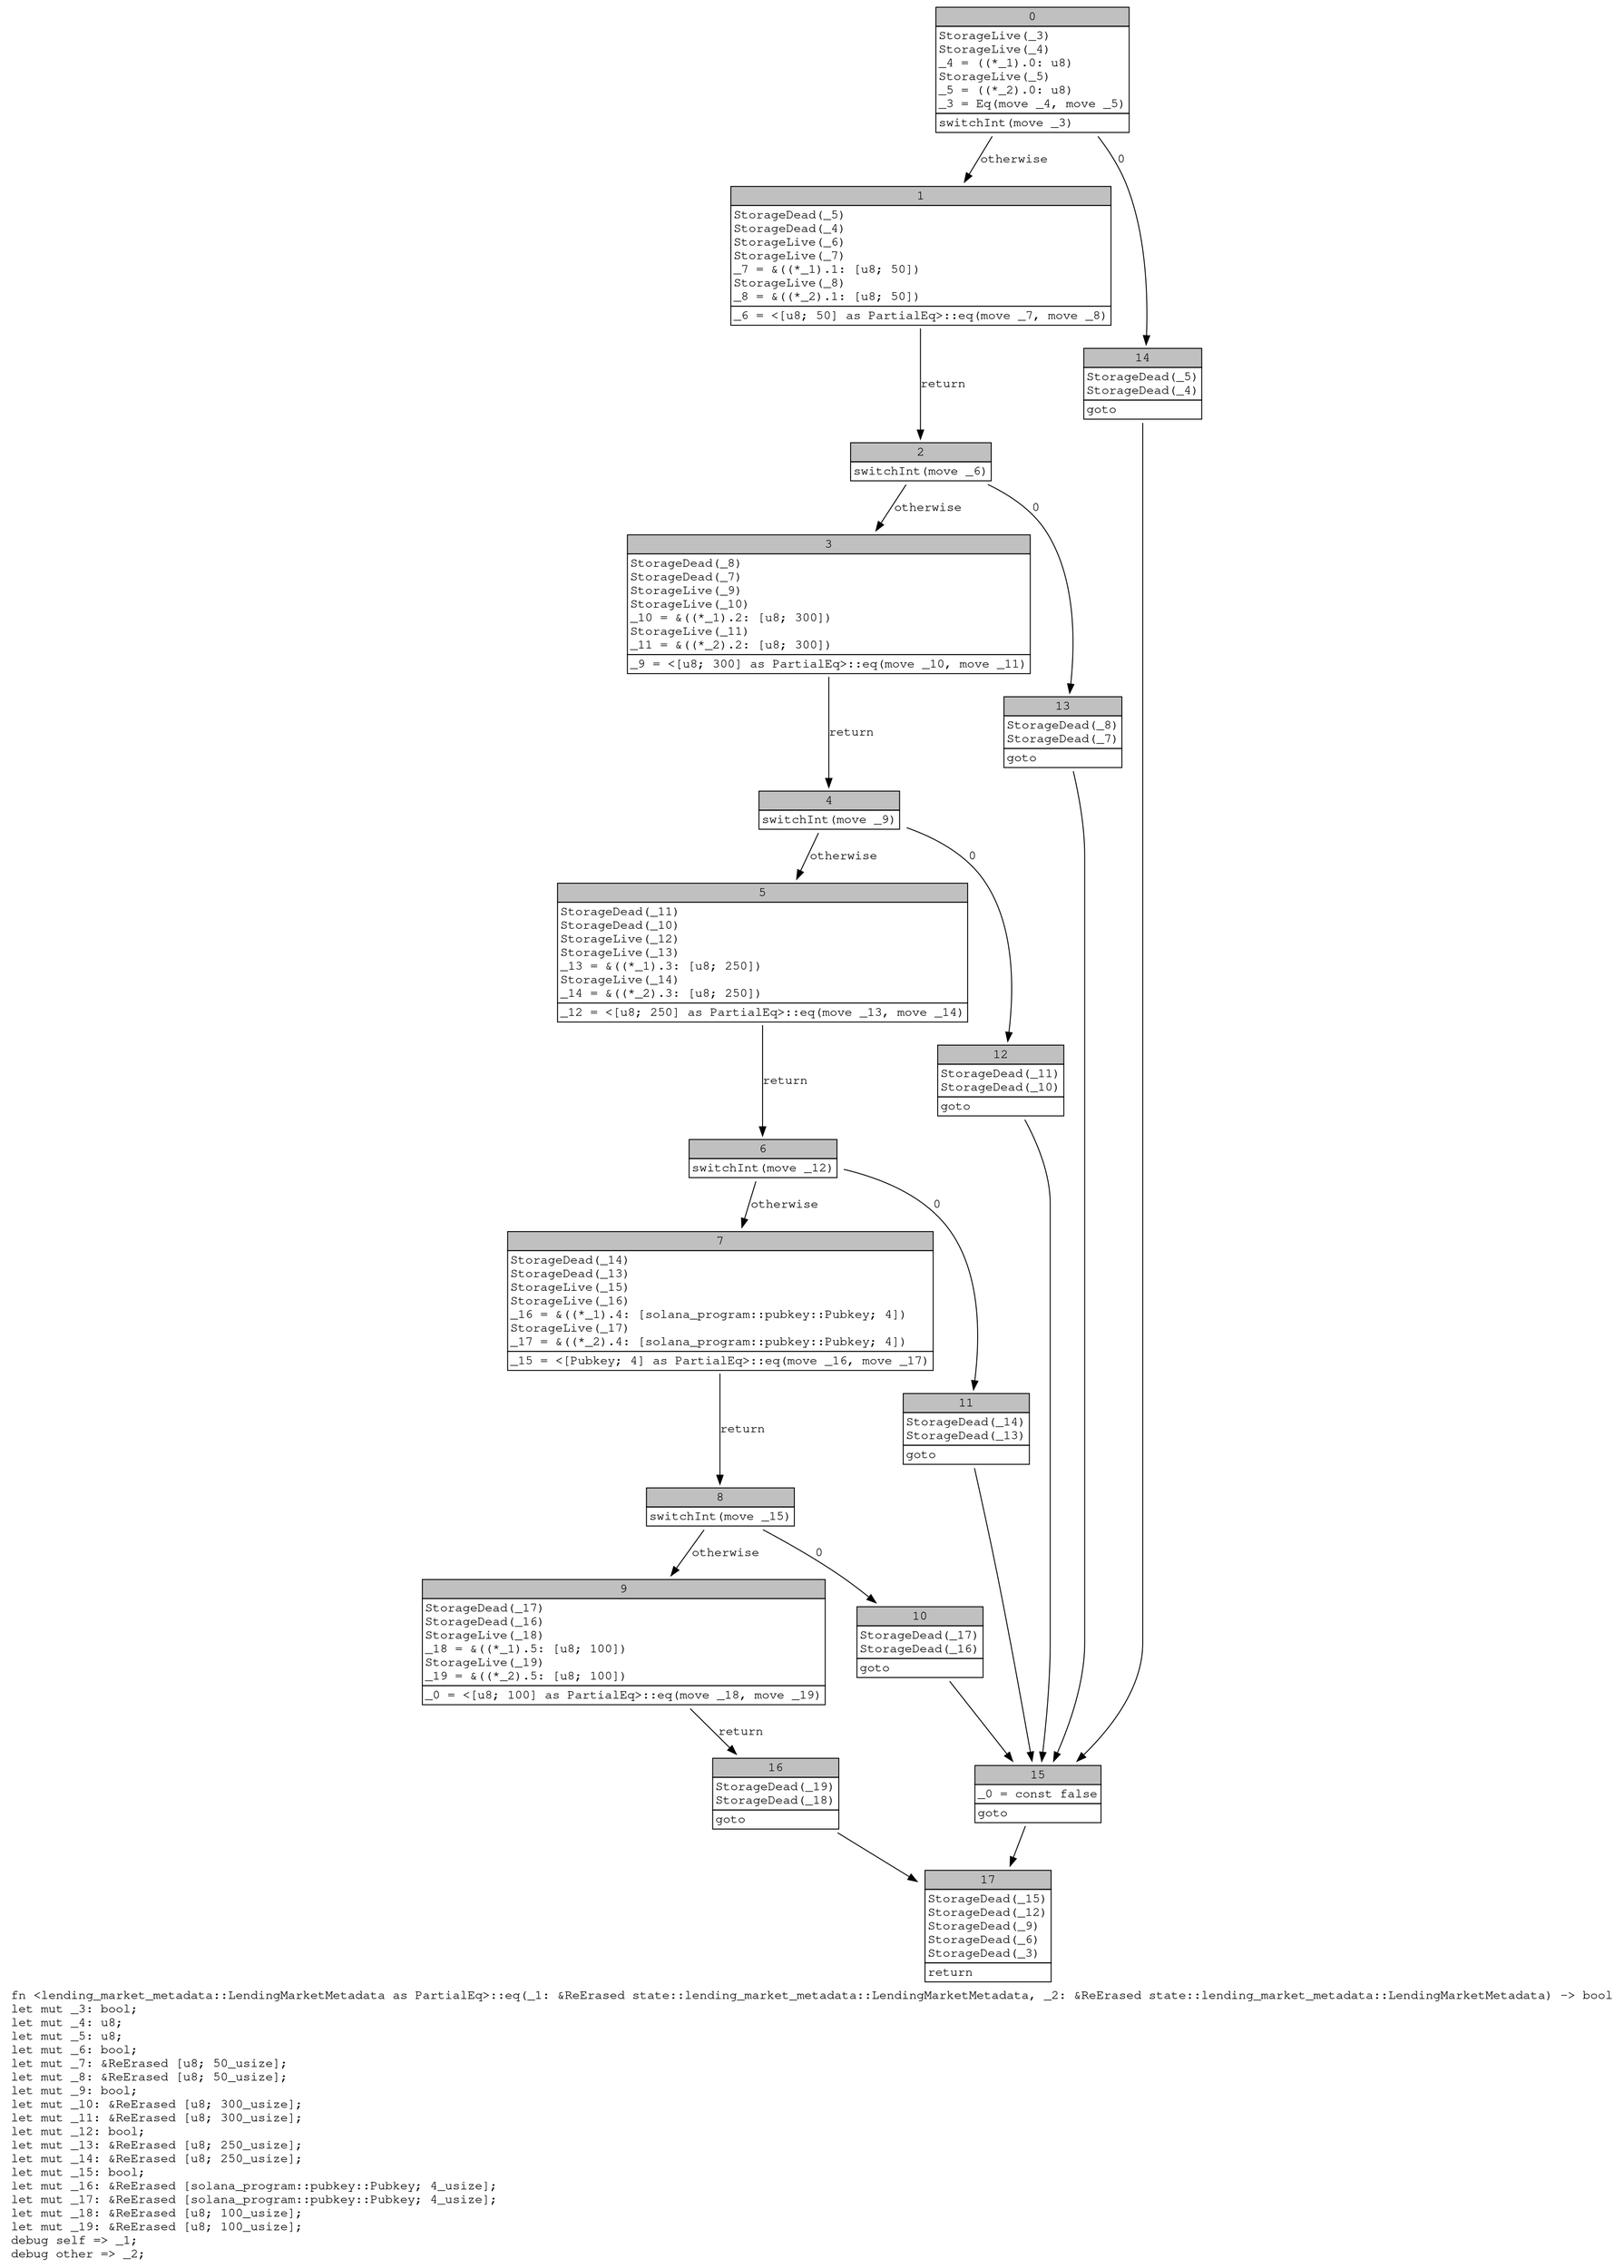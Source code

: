 digraph Mir_0_1956 {
    graph [fontname="Courier, monospace"];
    node [fontname="Courier, monospace"];
    edge [fontname="Courier, monospace"];
    label=<fn &lt;lending_market_metadata::LendingMarketMetadata as PartialEq&gt;::eq(_1: &amp;ReErased state::lending_market_metadata::LendingMarketMetadata, _2: &amp;ReErased state::lending_market_metadata::LendingMarketMetadata) -&gt; bool<br align="left"/>let mut _3: bool;<br align="left"/>let mut _4: u8;<br align="left"/>let mut _5: u8;<br align="left"/>let mut _6: bool;<br align="left"/>let mut _7: &amp;ReErased [u8; 50_usize];<br align="left"/>let mut _8: &amp;ReErased [u8; 50_usize];<br align="left"/>let mut _9: bool;<br align="left"/>let mut _10: &amp;ReErased [u8; 300_usize];<br align="left"/>let mut _11: &amp;ReErased [u8; 300_usize];<br align="left"/>let mut _12: bool;<br align="left"/>let mut _13: &amp;ReErased [u8; 250_usize];<br align="left"/>let mut _14: &amp;ReErased [u8; 250_usize];<br align="left"/>let mut _15: bool;<br align="left"/>let mut _16: &amp;ReErased [solana_program::pubkey::Pubkey; 4_usize];<br align="left"/>let mut _17: &amp;ReErased [solana_program::pubkey::Pubkey; 4_usize];<br align="left"/>let mut _18: &amp;ReErased [u8; 100_usize];<br align="left"/>let mut _19: &amp;ReErased [u8; 100_usize];<br align="left"/>debug self =&gt; _1;<br align="left"/>debug other =&gt; _2;<br align="left"/>>;
    bb0__0_1956 [shape="none", label=<<table border="0" cellborder="1" cellspacing="0"><tr><td bgcolor="gray" align="center" colspan="1">0</td></tr><tr><td align="left" balign="left">StorageLive(_3)<br/>StorageLive(_4)<br/>_4 = ((*_1).0: u8)<br/>StorageLive(_5)<br/>_5 = ((*_2).0: u8)<br/>_3 = Eq(move _4, move _5)<br/></td></tr><tr><td align="left">switchInt(move _3)</td></tr></table>>];
    bb1__0_1956 [shape="none", label=<<table border="0" cellborder="1" cellspacing="0"><tr><td bgcolor="gray" align="center" colspan="1">1</td></tr><tr><td align="left" balign="left">StorageDead(_5)<br/>StorageDead(_4)<br/>StorageLive(_6)<br/>StorageLive(_7)<br/>_7 = &amp;((*_1).1: [u8; 50])<br/>StorageLive(_8)<br/>_8 = &amp;((*_2).1: [u8; 50])<br/></td></tr><tr><td align="left">_6 = &lt;[u8; 50] as PartialEq&gt;::eq(move _7, move _8)</td></tr></table>>];
    bb2__0_1956 [shape="none", label=<<table border="0" cellborder="1" cellspacing="0"><tr><td bgcolor="gray" align="center" colspan="1">2</td></tr><tr><td align="left">switchInt(move _6)</td></tr></table>>];
    bb3__0_1956 [shape="none", label=<<table border="0" cellborder="1" cellspacing="0"><tr><td bgcolor="gray" align="center" colspan="1">3</td></tr><tr><td align="left" balign="left">StorageDead(_8)<br/>StorageDead(_7)<br/>StorageLive(_9)<br/>StorageLive(_10)<br/>_10 = &amp;((*_1).2: [u8; 300])<br/>StorageLive(_11)<br/>_11 = &amp;((*_2).2: [u8; 300])<br/></td></tr><tr><td align="left">_9 = &lt;[u8; 300] as PartialEq&gt;::eq(move _10, move _11)</td></tr></table>>];
    bb4__0_1956 [shape="none", label=<<table border="0" cellborder="1" cellspacing="0"><tr><td bgcolor="gray" align="center" colspan="1">4</td></tr><tr><td align="left">switchInt(move _9)</td></tr></table>>];
    bb5__0_1956 [shape="none", label=<<table border="0" cellborder="1" cellspacing="0"><tr><td bgcolor="gray" align="center" colspan="1">5</td></tr><tr><td align="left" balign="left">StorageDead(_11)<br/>StorageDead(_10)<br/>StorageLive(_12)<br/>StorageLive(_13)<br/>_13 = &amp;((*_1).3: [u8; 250])<br/>StorageLive(_14)<br/>_14 = &amp;((*_2).3: [u8; 250])<br/></td></tr><tr><td align="left">_12 = &lt;[u8; 250] as PartialEq&gt;::eq(move _13, move _14)</td></tr></table>>];
    bb6__0_1956 [shape="none", label=<<table border="0" cellborder="1" cellspacing="0"><tr><td bgcolor="gray" align="center" colspan="1">6</td></tr><tr><td align="left">switchInt(move _12)</td></tr></table>>];
    bb7__0_1956 [shape="none", label=<<table border="0" cellborder="1" cellspacing="0"><tr><td bgcolor="gray" align="center" colspan="1">7</td></tr><tr><td align="left" balign="left">StorageDead(_14)<br/>StorageDead(_13)<br/>StorageLive(_15)<br/>StorageLive(_16)<br/>_16 = &amp;((*_1).4: [solana_program::pubkey::Pubkey; 4])<br/>StorageLive(_17)<br/>_17 = &amp;((*_2).4: [solana_program::pubkey::Pubkey; 4])<br/></td></tr><tr><td align="left">_15 = &lt;[Pubkey; 4] as PartialEq&gt;::eq(move _16, move _17)</td></tr></table>>];
    bb8__0_1956 [shape="none", label=<<table border="0" cellborder="1" cellspacing="0"><tr><td bgcolor="gray" align="center" colspan="1">8</td></tr><tr><td align="left">switchInt(move _15)</td></tr></table>>];
    bb9__0_1956 [shape="none", label=<<table border="0" cellborder="1" cellspacing="0"><tr><td bgcolor="gray" align="center" colspan="1">9</td></tr><tr><td align="left" balign="left">StorageDead(_17)<br/>StorageDead(_16)<br/>StorageLive(_18)<br/>_18 = &amp;((*_1).5: [u8; 100])<br/>StorageLive(_19)<br/>_19 = &amp;((*_2).5: [u8; 100])<br/></td></tr><tr><td align="left">_0 = &lt;[u8; 100] as PartialEq&gt;::eq(move _18, move _19)</td></tr></table>>];
    bb10__0_1956 [shape="none", label=<<table border="0" cellborder="1" cellspacing="0"><tr><td bgcolor="gray" align="center" colspan="1">10</td></tr><tr><td align="left" balign="left">StorageDead(_17)<br/>StorageDead(_16)<br/></td></tr><tr><td align="left">goto</td></tr></table>>];
    bb11__0_1956 [shape="none", label=<<table border="0" cellborder="1" cellspacing="0"><tr><td bgcolor="gray" align="center" colspan="1">11</td></tr><tr><td align="left" balign="left">StorageDead(_14)<br/>StorageDead(_13)<br/></td></tr><tr><td align="left">goto</td></tr></table>>];
    bb12__0_1956 [shape="none", label=<<table border="0" cellborder="1" cellspacing="0"><tr><td bgcolor="gray" align="center" colspan="1">12</td></tr><tr><td align="left" balign="left">StorageDead(_11)<br/>StorageDead(_10)<br/></td></tr><tr><td align="left">goto</td></tr></table>>];
    bb13__0_1956 [shape="none", label=<<table border="0" cellborder="1" cellspacing="0"><tr><td bgcolor="gray" align="center" colspan="1">13</td></tr><tr><td align="left" balign="left">StorageDead(_8)<br/>StorageDead(_7)<br/></td></tr><tr><td align="left">goto</td></tr></table>>];
    bb14__0_1956 [shape="none", label=<<table border="0" cellborder="1" cellspacing="0"><tr><td bgcolor="gray" align="center" colspan="1">14</td></tr><tr><td align="left" balign="left">StorageDead(_5)<br/>StorageDead(_4)<br/></td></tr><tr><td align="left">goto</td></tr></table>>];
    bb15__0_1956 [shape="none", label=<<table border="0" cellborder="1" cellspacing="0"><tr><td bgcolor="gray" align="center" colspan="1">15</td></tr><tr><td align="left" balign="left">_0 = const false<br/></td></tr><tr><td align="left">goto</td></tr></table>>];
    bb16__0_1956 [shape="none", label=<<table border="0" cellborder="1" cellspacing="0"><tr><td bgcolor="gray" align="center" colspan="1">16</td></tr><tr><td align="left" balign="left">StorageDead(_19)<br/>StorageDead(_18)<br/></td></tr><tr><td align="left">goto</td></tr></table>>];
    bb17__0_1956 [shape="none", label=<<table border="0" cellborder="1" cellspacing="0"><tr><td bgcolor="gray" align="center" colspan="1">17</td></tr><tr><td align="left" balign="left">StorageDead(_15)<br/>StorageDead(_12)<br/>StorageDead(_9)<br/>StorageDead(_6)<br/>StorageDead(_3)<br/></td></tr><tr><td align="left">return</td></tr></table>>];
    bb0__0_1956 -> bb14__0_1956 [label="0"];
    bb0__0_1956 -> bb1__0_1956 [label="otherwise"];
    bb1__0_1956 -> bb2__0_1956 [label="return"];
    bb2__0_1956 -> bb13__0_1956 [label="0"];
    bb2__0_1956 -> bb3__0_1956 [label="otherwise"];
    bb3__0_1956 -> bb4__0_1956 [label="return"];
    bb4__0_1956 -> bb12__0_1956 [label="0"];
    bb4__0_1956 -> bb5__0_1956 [label="otherwise"];
    bb5__0_1956 -> bb6__0_1956 [label="return"];
    bb6__0_1956 -> bb11__0_1956 [label="0"];
    bb6__0_1956 -> bb7__0_1956 [label="otherwise"];
    bb7__0_1956 -> bb8__0_1956 [label="return"];
    bb8__0_1956 -> bb10__0_1956 [label="0"];
    bb8__0_1956 -> bb9__0_1956 [label="otherwise"];
    bb9__0_1956 -> bb16__0_1956 [label="return"];
    bb10__0_1956 -> bb15__0_1956 [label=""];
    bb11__0_1956 -> bb15__0_1956 [label=""];
    bb12__0_1956 -> bb15__0_1956 [label=""];
    bb13__0_1956 -> bb15__0_1956 [label=""];
    bb14__0_1956 -> bb15__0_1956 [label=""];
    bb15__0_1956 -> bb17__0_1956 [label=""];
    bb16__0_1956 -> bb17__0_1956 [label=""];
}
